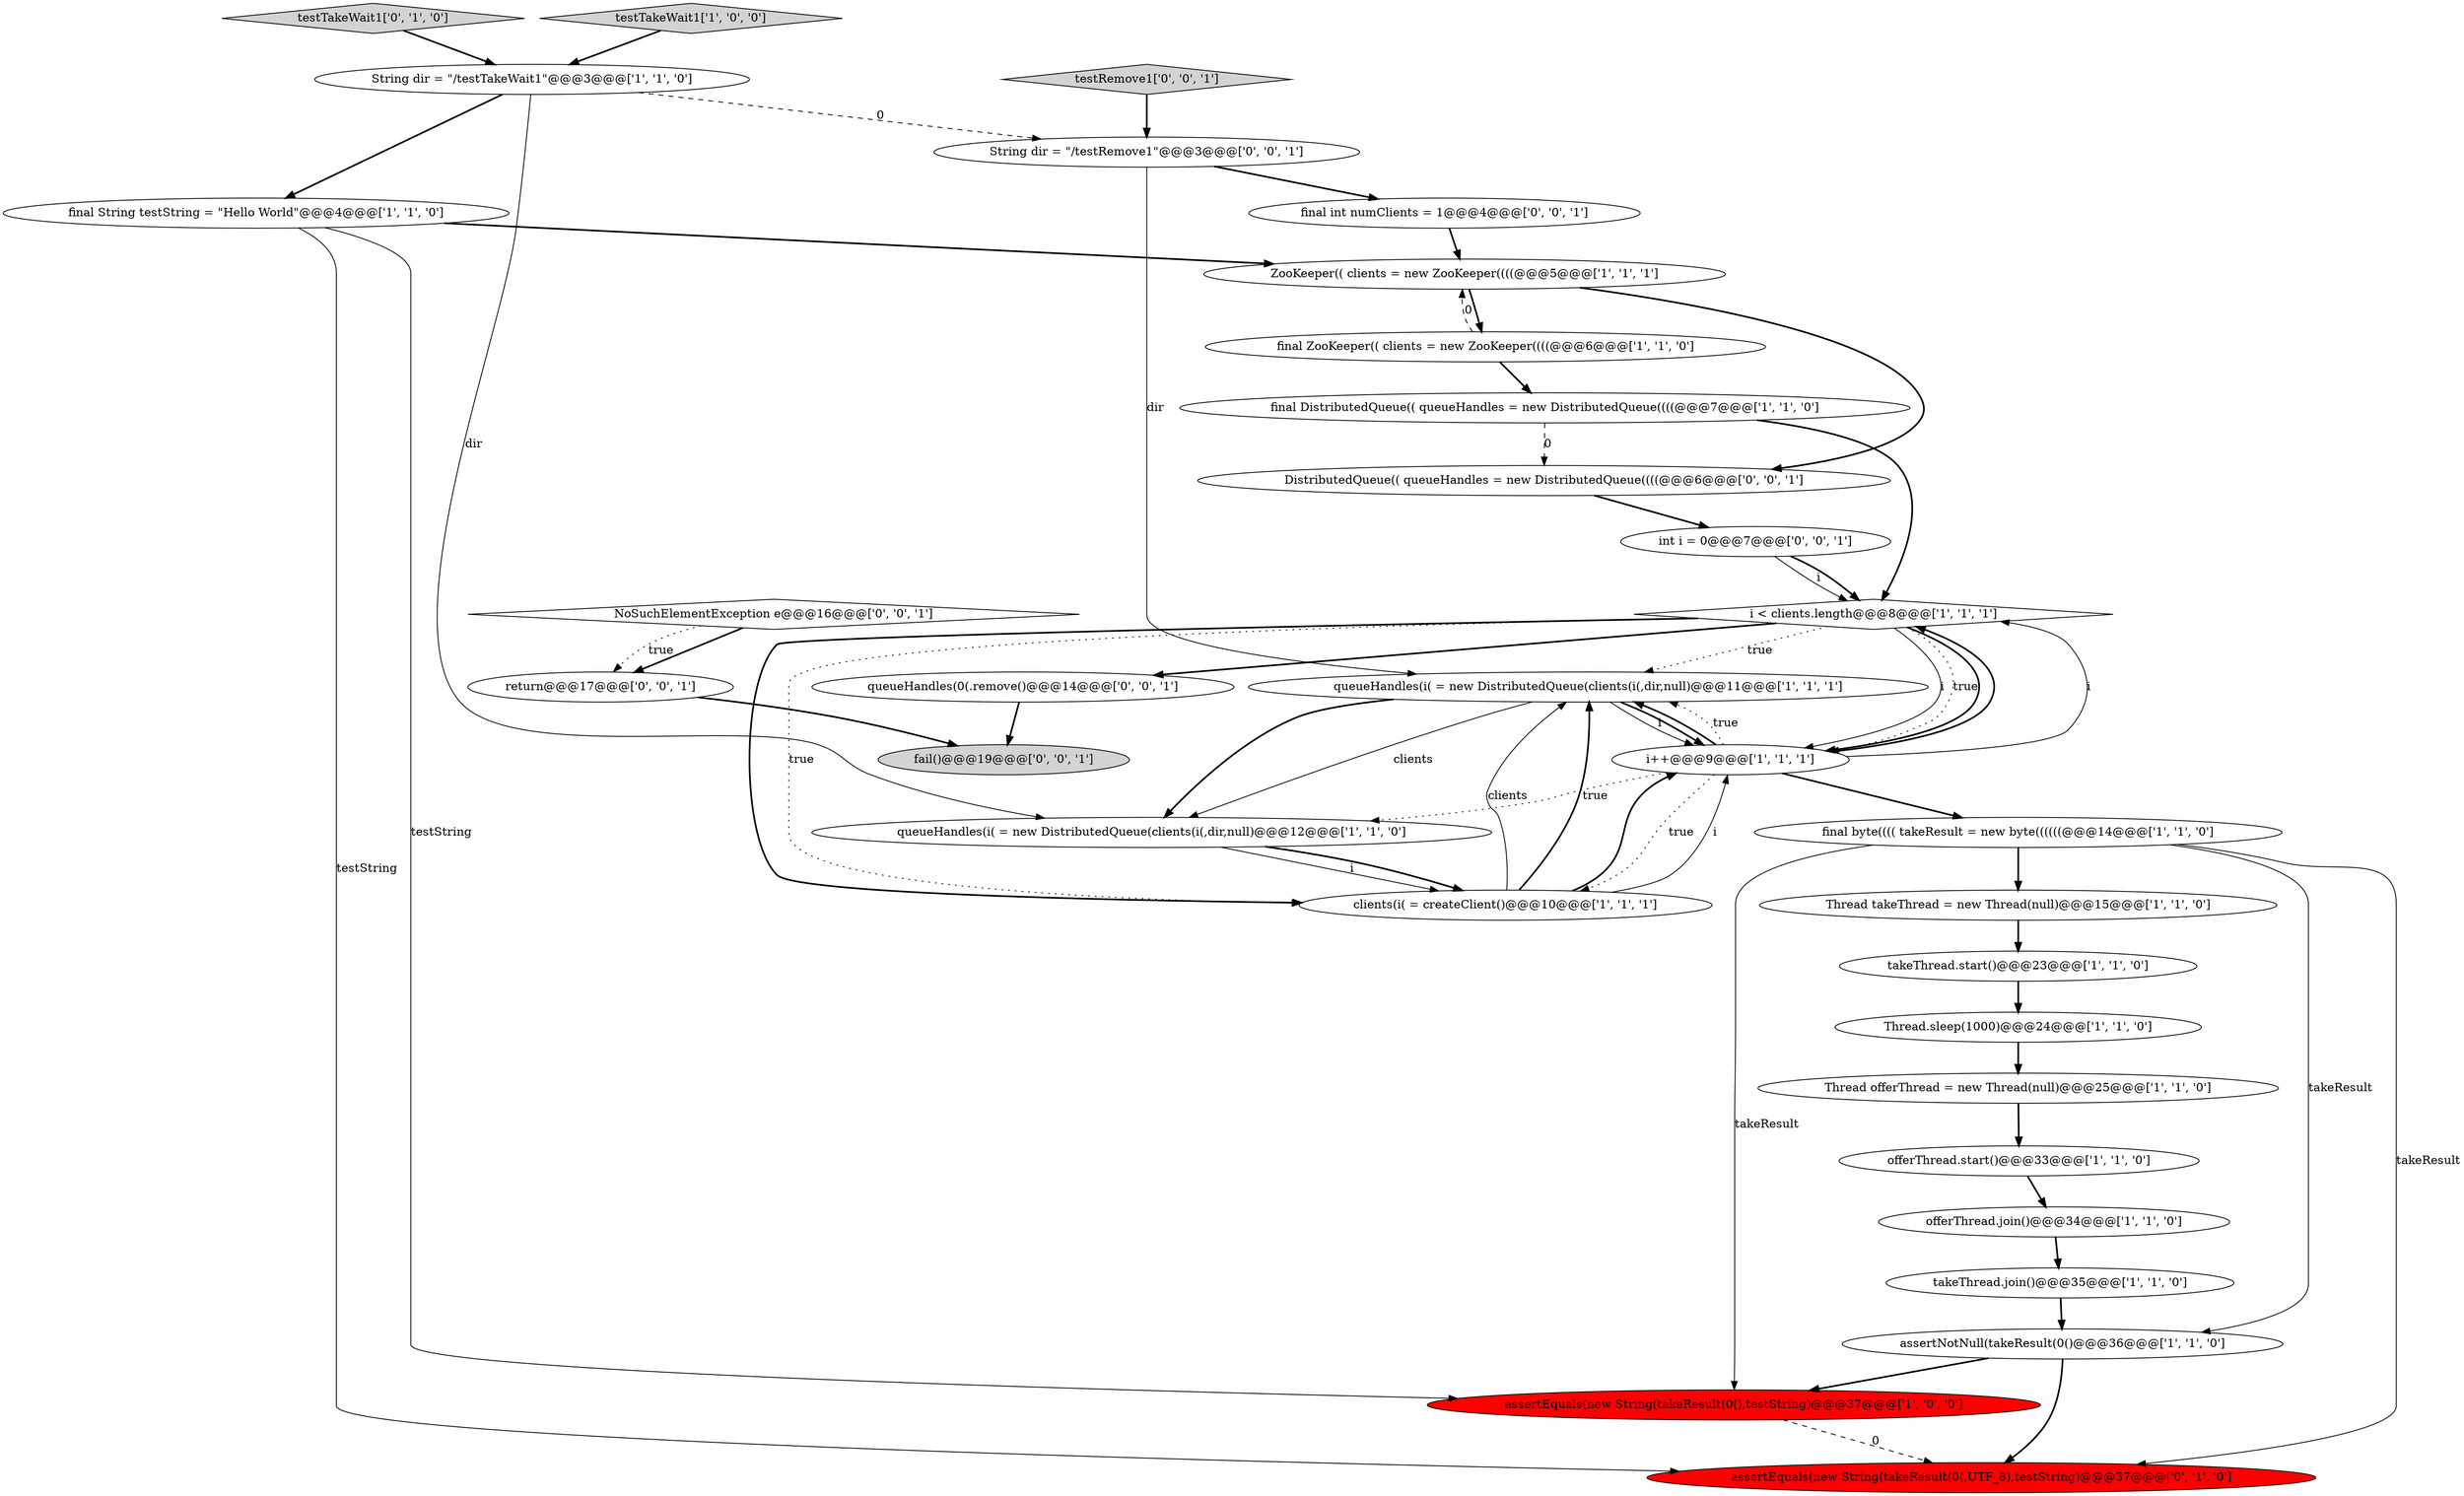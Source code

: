 digraph {
17 [style = filled, label = "takeThread.join()@@@35@@@['1', '1', '0']", fillcolor = white, shape = ellipse image = "AAA0AAABBB1BBB"];
25 [style = filled, label = "NoSuchElementException e@@@16@@@['0', '0', '1']", fillcolor = white, shape = diamond image = "AAA0AAABBB3BBB"];
11 [style = filled, label = "final String testString = \"Hello World\"@@@4@@@['1', '1', '0']", fillcolor = white, shape = ellipse image = "AAA0AAABBB1BBB"];
21 [style = filled, label = "testTakeWait1['0', '1', '0']", fillcolor = lightgray, shape = diamond image = "AAA0AAABBB2BBB"];
30 [style = filled, label = "return@@@17@@@['0', '0', '1']", fillcolor = white, shape = ellipse image = "AAA0AAABBB3BBB"];
28 [style = filled, label = "DistributedQueue(( queueHandles = new DistributedQueue((((@@@6@@@['0', '0', '1']", fillcolor = white, shape = ellipse image = "AAA0AAABBB3BBB"];
27 [style = filled, label = "String dir = \"/testRemove1\"@@@3@@@['0', '0', '1']", fillcolor = white, shape = ellipse image = "AAA0AAABBB3BBB"];
20 [style = filled, label = "Thread takeThread = new Thread(null)@@@15@@@['1', '1', '0']", fillcolor = white, shape = ellipse image = "AAA0AAABBB1BBB"];
4 [style = filled, label = "Thread offerThread = new Thread(null)@@@25@@@['1', '1', '0']", fillcolor = white, shape = ellipse image = "AAA0AAABBB1BBB"];
23 [style = filled, label = "final int numClients = 1@@@4@@@['0', '0', '1']", fillcolor = white, shape = ellipse image = "AAA0AAABBB3BBB"];
12 [style = filled, label = "Thread.sleep(1000)@@@24@@@['1', '1', '0']", fillcolor = white, shape = ellipse image = "AAA0AAABBB1BBB"];
22 [style = filled, label = "assertEquals(new String(takeResult(0(,UTF_8),testString)@@@37@@@['0', '1', '0']", fillcolor = red, shape = ellipse image = "AAA1AAABBB2BBB"];
16 [style = filled, label = "offerThread.start()@@@33@@@['1', '1', '0']", fillcolor = white, shape = ellipse image = "AAA0AAABBB1BBB"];
1 [style = filled, label = "takeThread.start()@@@23@@@['1', '1', '0']", fillcolor = white, shape = ellipse image = "AAA0AAABBB1BBB"];
6 [style = filled, label = "final DistributedQueue(( queueHandles = new DistributedQueue((((@@@7@@@['1', '1', '0']", fillcolor = white, shape = ellipse image = "AAA0AAABBB1BBB"];
14 [style = filled, label = "queueHandles(i( = new DistributedQueue(clients(i(,dir,null)@@@11@@@['1', '1', '1']", fillcolor = white, shape = ellipse image = "AAA0AAABBB1BBB"];
8 [style = filled, label = "final ZooKeeper(( clients = new ZooKeeper((((@@@6@@@['1', '1', '0']", fillcolor = white, shape = ellipse image = "AAA0AAABBB1BBB"];
0 [style = filled, label = "String dir = \"/testTakeWait1\"@@@3@@@['1', '1', '0']", fillcolor = white, shape = ellipse image = "AAA0AAABBB1BBB"];
15 [style = filled, label = "assertNotNull(takeResult(0()@@@36@@@['1', '1', '0']", fillcolor = white, shape = ellipse image = "AAA0AAABBB1BBB"];
18 [style = filled, label = "i++@@@9@@@['1', '1', '1']", fillcolor = white, shape = ellipse image = "AAA0AAABBB1BBB"];
5 [style = filled, label = "offerThread.join()@@@34@@@['1', '1', '0']", fillcolor = white, shape = ellipse image = "AAA0AAABBB1BBB"];
31 [style = filled, label = "testRemove1['0', '0', '1']", fillcolor = lightgray, shape = diamond image = "AAA0AAABBB3BBB"];
7 [style = filled, label = "i < clients.length@@@8@@@['1', '1', '1']", fillcolor = white, shape = diamond image = "AAA0AAABBB1BBB"];
29 [style = filled, label = "queueHandles(0(.remove()@@@14@@@['0', '0', '1']", fillcolor = white, shape = ellipse image = "AAA0AAABBB3BBB"];
19 [style = filled, label = "queueHandles(i( = new DistributedQueue(clients(i(,dir,null)@@@12@@@['1', '1', '0']", fillcolor = white, shape = ellipse image = "AAA0AAABBB1BBB"];
10 [style = filled, label = "final byte(((( takeResult = new byte((((((@@@14@@@['1', '1', '0']", fillcolor = white, shape = ellipse image = "AAA0AAABBB1BBB"];
2 [style = filled, label = "testTakeWait1['1', '0', '0']", fillcolor = lightgray, shape = diamond image = "AAA0AAABBB1BBB"];
24 [style = filled, label = "int i = 0@@@7@@@['0', '0', '1']", fillcolor = white, shape = ellipse image = "AAA0AAABBB3BBB"];
26 [style = filled, label = "fail()@@@19@@@['0', '0', '1']", fillcolor = lightgray, shape = ellipse image = "AAA0AAABBB3BBB"];
9 [style = filled, label = "ZooKeeper(( clients = new ZooKeeper((((@@@5@@@['1', '1', '1']", fillcolor = white, shape = ellipse image = "AAA0AAABBB1BBB"];
3 [style = filled, label = "assertEquals(new String(takeResult(0(),testString)@@@37@@@['1', '0', '0']", fillcolor = red, shape = ellipse image = "AAA1AAABBB1BBB"];
13 [style = filled, label = "clients(i( = createClient()@@@10@@@['1', '1', '1']", fillcolor = white, shape = ellipse image = "AAA0AAABBB1BBB"];
7->13 [style = bold, label=""];
0->19 [style = solid, label="dir"];
18->7 [style = solid, label="i"];
11->3 [style = solid, label="testString"];
10->20 [style = bold, label=""];
7->14 [style = dotted, label="true"];
21->0 [style = bold, label=""];
13->14 [style = solid, label="clients"];
24->7 [style = solid, label="i"];
25->30 [style = bold, label=""];
7->13 [style = dotted, label="true"];
30->26 [style = bold, label=""];
18->19 [style = dotted, label="true"];
0->11 [style = bold, label=""];
14->19 [style = bold, label=""];
14->18 [style = solid, label="i"];
8->6 [style = bold, label=""];
7->18 [style = solid, label="i"];
3->22 [style = dashed, label="0"];
0->27 [style = dashed, label="0"];
20->1 [style = bold, label=""];
10->15 [style = solid, label="takeResult"];
11->9 [style = bold, label=""];
9->8 [style = bold, label=""];
5->17 [style = bold, label=""];
15->3 [style = bold, label=""];
18->14 [style = dotted, label="true"];
15->22 [style = bold, label=""];
29->26 [style = bold, label=""];
9->28 [style = bold, label=""];
13->18 [style = solid, label="i"];
10->3 [style = solid, label="takeResult"];
8->9 [style = dashed, label="0"];
6->28 [style = dashed, label="0"];
2->0 [style = bold, label=""];
19->13 [style = solid, label="i"];
19->13 [style = bold, label=""];
18->10 [style = bold, label=""];
12->4 [style = bold, label=""];
31->27 [style = bold, label=""];
14->19 [style = solid, label="clients"];
11->22 [style = solid, label="testString"];
10->22 [style = solid, label="takeResult"];
17->15 [style = bold, label=""];
1->12 [style = bold, label=""];
7->18 [style = dotted, label="true"];
7->18 [style = bold, label=""];
16->5 [style = bold, label=""];
28->24 [style = bold, label=""];
14->18 [style = bold, label=""];
27->23 [style = bold, label=""];
6->7 [style = bold, label=""];
18->7 [style = bold, label=""];
24->7 [style = bold, label=""];
25->30 [style = dotted, label="true"];
23->9 [style = bold, label=""];
13->14 [style = bold, label=""];
18->14 [style = bold, label=""];
4->16 [style = bold, label=""];
13->18 [style = bold, label=""];
18->13 [style = dotted, label="true"];
7->29 [style = bold, label=""];
27->14 [style = solid, label="dir"];
}
